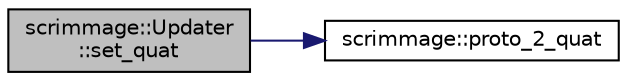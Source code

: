 digraph "scrimmage::Updater::set_quat"
{
 // LATEX_PDF_SIZE
  edge [fontname="Helvetica",fontsize="10",labelfontname="Helvetica",labelfontsize="10"];
  node [fontname="Helvetica",fontsize="10",shape=record];
  rankdir="LR";
  Node1 [label="scrimmage::Updater\l::set_quat",height=0.2,width=0.4,color="black", fillcolor="grey75", style="filled", fontcolor="black",tooltip=" "];
  Node1 -> Node2 [color="midnightblue",fontsize="10",style="solid",fontname="Helvetica"];
  Node2 [label="scrimmage::proto_2_quat",height=0.2,width=0.4,color="black", fillcolor="white", style="filled",URL="$namespacescrimmage.html#abfa8ea0e50c30d7805dc374f73f03d69",tooltip=" "];
}
